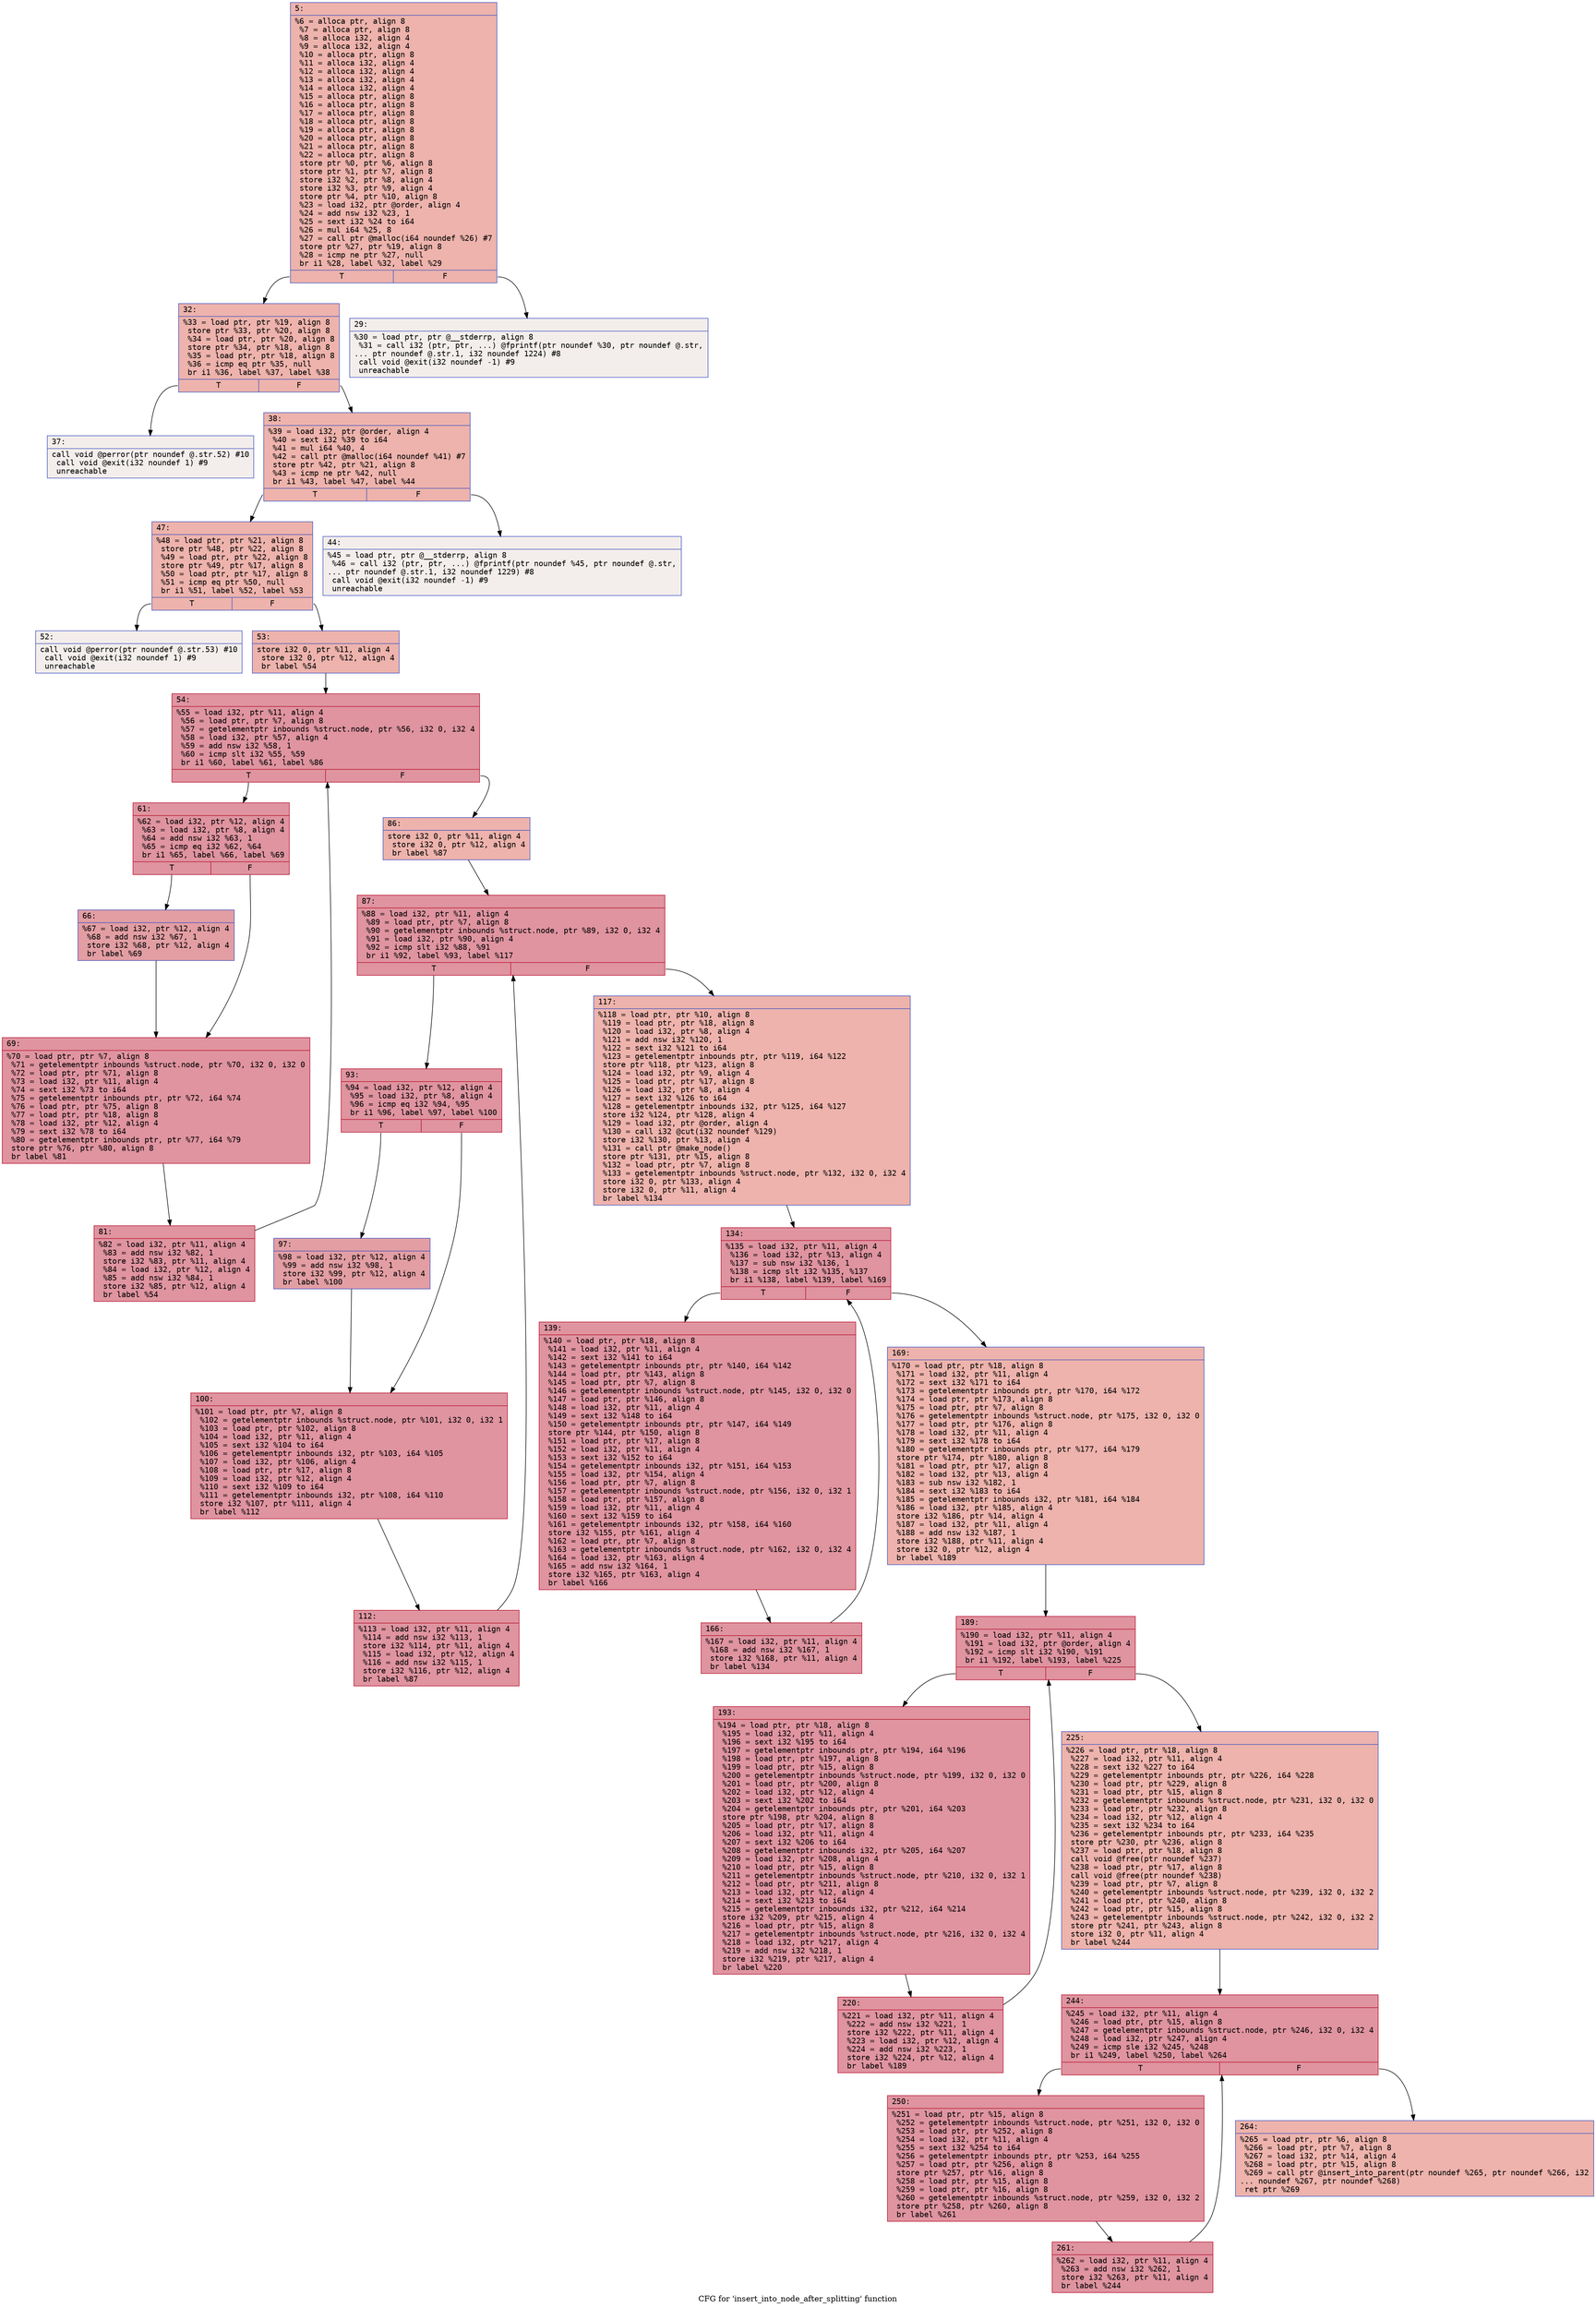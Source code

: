 digraph "CFG for 'insert_into_node_after_splitting' function" {
	label="CFG for 'insert_into_node_after_splitting' function";

	Node0x60000202aa30 [shape=record,color="#3d50c3ff", style=filled, fillcolor="#d6524470" fontname="Courier",label="{5:\l|  %6 = alloca ptr, align 8\l  %7 = alloca ptr, align 8\l  %8 = alloca i32, align 4\l  %9 = alloca i32, align 4\l  %10 = alloca ptr, align 8\l  %11 = alloca i32, align 4\l  %12 = alloca i32, align 4\l  %13 = alloca i32, align 4\l  %14 = alloca i32, align 4\l  %15 = alloca ptr, align 8\l  %16 = alloca ptr, align 8\l  %17 = alloca ptr, align 8\l  %18 = alloca ptr, align 8\l  %19 = alloca ptr, align 8\l  %20 = alloca ptr, align 8\l  %21 = alloca ptr, align 8\l  %22 = alloca ptr, align 8\l  store ptr %0, ptr %6, align 8\l  store ptr %1, ptr %7, align 8\l  store i32 %2, ptr %8, align 4\l  store i32 %3, ptr %9, align 4\l  store ptr %4, ptr %10, align 8\l  %23 = load i32, ptr @order, align 4\l  %24 = add nsw i32 %23, 1\l  %25 = sext i32 %24 to i64\l  %26 = mul i64 %25, 8\l  %27 = call ptr @malloc(i64 noundef %26) #7\l  store ptr %27, ptr %19, align 8\l  %28 = icmp ne ptr %27, null\l  br i1 %28, label %32, label %29\l|{<s0>T|<s1>F}}"];
	Node0x60000202aa30:s0 -> Node0x60000202aad0[tooltip="5 -> 32\nProbability 100.00%" ];
	Node0x60000202aa30:s1 -> Node0x60000202aa80[tooltip="5 -> 29\nProbability 0.00%" ];
	Node0x60000202aa80 [shape=record,color="#3d50c3ff", style=filled, fillcolor="#e5d8d170" fontname="Courier",label="{29:\l|  %30 = load ptr, ptr @__stderrp, align 8\l  %31 = call i32 (ptr, ptr, ...) @fprintf(ptr noundef %30, ptr noundef @.str,\l... ptr noundef @.str.1, i32 noundef 1224) #8\l  call void @exit(i32 noundef -1) #9\l  unreachable\l}"];
	Node0x60000202aad0 [shape=record,color="#3d50c3ff", style=filled, fillcolor="#d6524470" fontname="Courier",label="{32:\l|  %33 = load ptr, ptr %19, align 8\l  store ptr %33, ptr %20, align 8\l  %34 = load ptr, ptr %20, align 8\l  store ptr %34, ptr %18, align 8\l  %35 = load ptr, ptr %18, align 8\l  %36 = icmp eq ptr %35, null\l  br i1 %36, label %37, label %38\l|{<s0>T|<s1>F}}"];
	Node0x60000202aad0:s0 -> Node0x60000202ab20[tooltip="32 -> 37\nProbability 0.00%" ];
	Node0x60000202aad0:s1 -> Node0x60000202ab70[tooltip="32 -> 38\nProbability 100.00%" ];
	Node0x60000202ab20 [shape=record,color="#3d50c3ff", style=filled, fillcolor="#e5d8d170" fontname="Courier",label="{37:\l|  call void @perror(ptr noundef @.str.52) #10\l  call void @exit(i32 noundef 1) #9\l  unreachable\l}"];
	Node0x60000202ab70 [shape=record,color="#3d50c3ff", style=filled, fillcolor="#d6524470" fontname="Courier",label="{38:\l|  %39 = load i32, ptr @order, align 4\l  %40 = sext i32 %39 to i64\l  %41 = mul i64 %40, 4\l  %42 = call ptr @malloc(i64 noundef %41) #7\l  store ptr %42, ptr %21, align 8\l  %43 = icmp ne ptr %42, null\l  br i1 %43, label %47, label %44\l|{<s0>T|<s1>F}}"];
	Node0x60000202ab70:s0 -> Node0x60000202ac10[tooltip="38 -> 47\nProbability 100.00%" ];
	Node0x60000202ab70:s1 -> Node0x60000202abc0[tooltip="38 -> 44\nProbability 0.00%" ];
	Node0x60000202abc0 [shape=record,color="#3d50c3ff", style=filled, fillcolor="#e5d8d170" fontname="Courier",label="{44:\l|  %45 = load ptr, ptr @__stderrp, align 8\l  %46 = call i32 (ptr, ptr, ...) @fprintf(ptr noundef %45, ptr noundef @.str,\l... ptr noundef @.str.1, i32 noundef 1229) #8\l  call void @exit(i32 noundef -1) #9\l  unreachable\l}"];
	Node0x60000202ac10 [shape=record,color="#3d50c3ff", style=filled, fillcolor="#d6524470" fontname="Courier",label="{47:\l|  %48 = load ptr, ptr %21, align 8\l  store ptr %48, ptr %22, align 8\l  %49 = load ptr, ptr %22, align 8\l  store ptr %49, ptr %17, align 8\l  %50 = load ptr, ptr %17, align 8\l  %51 = icmp eq ptr %50, null\l  br i1 %51, label %52, label %53\l|{<s0>T|<s1>F}}"];
	Node0x60000202ac10:s0 -> Node0x60000202ac60[tooltip="47 -> 52\nProbability 0.00%" ];
	Node0x60000202ac10:s1 -> Node0x60000202acb0[tooltip="47 -> 53\nProbability 100.00%" ];
	Node0x60000202ac60 [shape=record,color="#3d50c3ff", style=filled, fillcolor="#e5d8d170" fontname="Courier",label="{52:\l|  call void @perror(ptr noundef @.str.53) #10\l  call void @exit(i32 noundef 1) #9\l  unreachable\l}"];
	Node0x60000202acb0 [shape=record,color="#3d50c3ff", style=filled, fillcolor="#d6524470" fontname="Courier",label="{53:\l|  store i32 0, ptr %11, align 4\l  store i32 0, ptr %12, align 4\l  br label %54\l}"];
	Node0x60000202acb0 -> Node0x60000202ad00[tooltip="53 -> 54\nProbability 100.00%" ];
	Node0x60000202ad00 [shape=record,color="#b70d28ff", style=filled, fillcolor="#b70d2870" fontname="Courier",label="{54:\l|  %55 = load i32, ptr %11, align 4\l  %56 = load ptr, ptr %7, align 8\l  %57 = getelementptr inbounds %struct.node, ptr %56, i32 0, i32 4\l  %58 = load i32, ptr %57, align 4\l  %59 = add nsw i32 %58, 1\l  %60 = icmp slt i32 %55, %59\l  br i1 %60, label %61, label %86\l|{<s0>T|<s1>F}}"];
	Node0x60000202ad00:s0 -> Node0x60000202ad50[tooltip="54 -> 61\nProbability 96.88%" ];
	Node0x60000202ad00:s1 -> Node0x60000202ae90[tooltip="54 -> 86\nProbability 3.12%" ];
	Node0x60000202ad50 [shape=record,color="#b70d28ff", style=filled, fillcolor="#b70d2870" fontname="Courier",label="{61:\l|  %62 = load i32, ptr %12, align 4\l  %63 = load i32, ptr %8, align 4\l  %64 = add nsw i32 %63, 1\l  %65 = icmp eq i32 %62, %64\l  br i1 %65, label %66, label %69\l|{<s0>T|<s1>F}}"];
	Node0x60000202ad50:s0 -> Node0x60000202ada0[tooltip="61 -> 66\nProbability 50.00%" ];
	Node0x60000202ad50:s1 -> Node0x60000202adf0[tooltip="61 -> 69\nProbability 50.00%" ];
	Node0x60000202ada0 [shape=record,color="#3d50c3ff", style=filled, fillcolor="#be242e70" fontname="Courier",label="{66:\l|  %67 = load i32, ptr %12, align 4\l  %68 = add nsw i32 %67, 1\l  store i32 %68, ptr %12, align 4\l  br label %69\l}"];
	Node0x60000202ada0 -> Node0x60000202adf0[tooltip="66 -> 69\nProbability 100.00%" ];
	Node0x60000202adf0 [shape=record,color="#b70d28ff", style=filled, fillcolor="#b70d2870" fontname="Courier",label="{69:\l|  %70 = load ptr, ptr %7, align 8\l  %71 = getelementptr inbounds %struct.node, ptr %70, i32 0, i32 0\l  %72 = load ptr, ptr %71, align 8\l  %73 = load i32, ptr %11, align 4\l  %74 = sext i32 %73 to i64\l  %75 = getelementptr inbounds ptr, ptr %72, i64 %74\l  %76 = load ptr, ptr %75, align 8\l  %77 = load ptr, ptr %18, align 8\l  %78 = load i32, ptr %12, align 4\l  %79 = sext i32 %78 to i64\l  %80 = getelementptr inbounds ptr, ptr %77, i64 %79\l  store ptr %76, ptr %80, align 8\l  br label %81\l}"];
	Node0x60000202adf0 -> Node0x60000202ae40[tooltip="69 -> 81\nProbability 100.00%" ];
	Node0x60000202ae40 [shape=record,color="#b70d28ff", style=filled, fillcolor="#b70d2870" fontname="Courier",label="{81:\l|  %82 = load i32, ptr %11, align 4\l  %83 = add nsw i32 %82, 1\l  store i32 %83, ptr %11, align 4\l  %84 = load i32, ptr %12, align 4\l  %85 = add nsw i32 %84, 1\l  store i32 %85, ptr %12, align 4\l  br label %54\l}"];
	Node0x60000202ae40 -> Node0x60000202ad00[tooltip="81 -> 54\nProbability 100.00%" ];
	Node0x60000202ae90 [shape=record,color="#3d50c3ff", style=filled, fillcolor="#d6524470" fontname="Courier",label="{86:\l|  store i32 0, ptr %11, align 4\l  store i32 0, ptr %12, align 4\l  br label %87\l}"];
	Node0x60000202ae90 -> Node0x60000202aee0[tooltip="86 -> 87\nProbability 100.00%" ];
	Node0x60000202aee0 [shape=record,color="#b70d28ff", style=filled, fillcolor="#b70d2870" fontname="Courier",label="{87:\l|  %88 = load i32, ptr %11, align 4\l  %89 = load ptr, ptr %7, align 8\l  %90 = getelementptr inbounds %struct.node, ptr %89, i32 0, i32 4\l  %91 = load i32, ptr %90, align 4\l  %92 = icmp slt i32 %88, %91\l  br i1 %92, label %93, label %117\l|{<s0>T|<s1>F}}"];
	Node0x60000202aee0:s0 -> Node0x60000202af30[tooltip="87 -> 93\nProbability 96.88%" ];
	Node0x60000202aee0:s1 -> Node0x60000202b070[tooltip="87 -> 117\nProbability 3.12%" ];
	Node0x60000202af30 [shape=record,color="#b70d28ff", style=filled, fillcolor="#b70d2870" fontname="Courier",label="{93:\l|  %94 = load i32, ptr %12, align 4\l  %95 = load i32, ptr %8, align 4\l  %96 = icmp eq i32 %94, %95\l  br i1 %96, label %97, label %100\l|{<s0>T|<s1>F}}"];
	Node0x60000202af30:s0 -> Node0x60000202af80[tooltip="93 -> 97\nProbability 50.00%" ];
	Node0x60000202af30:s1 -> Node0x60000202afd0[tooltip="93 -> 100\nProbability 50.00%" ];
	Node0x60000202af80 [shape=record,color="#3d50c3ff", style=filled, fillcolor="#be242e70" fontname="Courier",label="{97:\l|  %98 = load i32, ptr %12, align 4\l  %99 = add nsw i32 %98, 1\l  store i32 %99, ptr %12, align 4\l  br label %100\l}"];
	Node0x60000202af80 -> Node0x60000202afd0[tooltip="97 -> 100\nProbability 100.00%" ];
	Node0x60000202afd0 [shape=record,color="#b70d28ff", style=filled, fillcolor="#b70d2870" fontname="Courier",label="{100:\l|  %101 = load ptr, ptr %7, align 8\l  %102 = getelementptr inbounds %struct.node, ptr %101, i32 0, i32 1\l  %103 = load ptr, ptr %102, align 8\l  %104 = load i32, ptr %11, align 4\l  %105 = sext i32 %104 to i64\l  %106 = getelementptr inbounds i32, ptr %103, i64 %105\l  %107 = load i32, ptr %106, align 4\l  %108 = load ptr, ptr %17, align 8\l  %109 = load i32, ptr %12, align 4\l  %110 = sext i32 %109 to i64\l  %111 = getelementptr inbounds i32, ptr %108, i64 %110\l  store i32 %107, ptr %111, align 4\l  br label %112\l}"];
	Node0x60000202afd0 -> Node0x60000202b020[tooltip="100 -> 112\nProbability 100.00%" ];
	Node0x60000202b020 [shape=record,color="#b70d28ff", style=filled, fillcolor="#b70d2870" fontname="Courier",label="{112:\l|  %113 = load i32, ptr %11, align 4\l  %114 = add nsw i32 %113, 1\l  store i32 %114, ptr %11, align 4\l  %115 = load i32, ptr %12, align 4\l  %116 = add nsw i32 %115, 1\l  store i32 %116, ptr %12, align 4\l  br label %87\l}"];
	Node0x60000202b020 -> Node0x60000202aee0[tooltip="112 -> 87\nProbability 100.00%" ];
	Node0x60000202b070 [shape=record,color="#3d50c3ff", style=filled, fillcolor="#d6524470" fontname="Courier",label="{117:\l|  %118 = load ptr, ptr %10, align 8\l  %119 = load ptr, ptr %18, align 8\l  %120 = load i32, ptr %8, align 4\l  %121 = add nsw i32 %120, 1\l  %122 = sext i32 %121 to i64\l  %123 = getelementptr inbounds ptr, ptr %119, i64 %122\l  store ptr %118, ptr %123, align 8\l  %124 = load i32, ptr %9, align 4\l  %125 = load ptr, ptr %17, align 8\l  %126 = load i32, ptr %8, align 4\l  %127 = sext i32 %126 to i64\l  %128 = getelementptr inbounds i32, ptr %125, i64 %127\l  store i32 %124, ptr %128, align 4\l  %129 = load i32, ptr @order, align 4\l  %130 = call i32 @cut(i32 noundef %129)\l  store i32 %130, ptr %13, align 4\l  %131 = call ptr @make_node()\l  store ptr %131, ptr %15, align 8\l  %132 = load ptr, ptr %7, align 8\l  %133 = getelementptr inbounds %struct.node, ptr %132, i32 0, i32 4\l  store i32 0, ptr %133, align 4\l  store i32 0, ptr %11, align 4\l  br label %134\l}"];
	Node0x60000202b070 -> Node0x60000202b0c0[tooltip="117 -> 134\nProbability 100.00%" ];
	Node0x60000202b0c0 [shape=record,color="#b70d28ff", style=filled, fillcolor="#b70d2870" fontname="Courier",label="{134:\l|  %135 = load i32, ptr %11, align 4\l  %136 = load i32, ptr %13, align 4\l  %137 = sub nsw i32 %136, 1\l  %138 = icmp slt i32 %135, %137\l  br i1 %138, label %139, label %169\l|{<s0>T|<s1>F}}"];
	Node0x60000202b0c0:s0 -> Node0x60000202b110[tooltip="134 -> 139\nProbability 96.88%" ];
	Node0x60000202b0c0:s1 -> Node0x60000202b1b0[tooltip="134 -> 169\nProbability 3.12%" ];
	Node0x60000202b110 [shape=record,color="#b70d28ff", style=filled, fillcolor="#b70d2870" fontname="Courier",label="{139:\l|  %140 = load ptr, ptr %18, align 8\l  %141 = load i32, ptr %11, align 4\l  %142 = sext i32 %141 to i64\l  %143 = getelementptr inbounds ptr, ptr %140, i64 %142\l  %144 = load ptr, ptr %143, align 8\l  %145 = load ptr, ptr %7, align 8\l  %146 = getelementptr inbounds %struct.node, ptr %145, i32 0, i32 0\l  %147 = load ptr, ptr %146, align 8\l  %148 = load i32, ptr %11, align 4\l  %149 = sext i32 %148 to i64\l  %150 = getelementptr inbounds ptr, ptr %147, i64 %149\l  store ptr %144, ptr %150, align 8\l  %151 = load ptr, ptr %17, align 8\l  %152 = load i32, ptr %11, align 4\l  %153 = sext i32 %152 to i64\l  %154 = getelementptr inbounds i32, ptr %151, i64 %153\l  %155 = load i32, ptr %154, align 4\l  %156 = load ptr, ptr %7, align 8\l  %157 = getelementptr inbounds %struct.node, ptr %156, i32 0, i32 1\l  %158 = load ptr, ptr %157, align 8\l  %159 = load i32, ptr %11, align 4\l  %160 = sext i32 %159 to i64\l  %161 = getelementptr inbounds i32, ptr %158, i64 %160\l  store i32 %155, ptr %161, align 4\l  %162 = load ptr, ptr %7, align 8\l  %163 = getelementptr inbounds %struct.node, ptr %162, i32 0, i32 4\l  %164 = load i32, ptr %163, align 4\l  %165 = add nsw i32 %164, 1\l  store i32 %165, ptr %163, align 4\l  br label %166\l}"];
	Node0x60000202b110 -> Node0x60000202b160[tooltip="139 -> 166\nProbability 100.00%" ];
	Node0x60000202b160 [shape=record,color="#b70d28ff", style=filled, fillcolor="#b70d2870" fontname="Courier",label="{166:\l|  %167 = load i32, ptr %11, align 4\l  %168 = add nsw i32 %167, 1\l  store i32 %168, ptr %11, align 4\l  br label %134\l}"];
	Node0x60000202b160 -> Node0x60000202b0c0[tooltip="166 -> 134\nProbability 100.00%" ];
	Node0x60000202b1b0 [shape=record,color="#3d50c3ff", style=filled, fillcolor="#d6524470" fontname="Courier",label="{169:\l|  %170 = load ptr, ptr %18, align 8\l  %171 = load i32, ptr %11, align 4\l  %172 = sext i32 %171 to i64\l  %173 = getelementptr inbounds ptr, ptr %170, i64 %172\l  %174 = load ptr, ptr %173, align 8\l  %175 = load ptr, ptr %7, align 8\l  %176 = getelementptr inbounds %struct.node, ptr %175, i32 0, i32 0\l  %177 = load ptr, ptr %176, align 8\l  %178 = load i32, ptr %11, align 4\l  %179 = sext i32 %178 to i64\l  %180 = getelementptr inbounds ptr, ptr %177, i64 %179\l  store ptr %174, ptr %180, align 8\l  %181 = load ptr, ptr %17, align 8\l  %182 = load i32, ptr %13, align 4\l  %183 = sub nsw i32 %182, 1\l  %184 = sext i32 %183 to i64\l  %185 = getelementptr inbounds i32, ptr %181, i64 %184\l  %186 = load i32, ptr %185, align 4\l  store i32 %186, ptr %14, align 4\l  %187 = load i32, ptr %11, align 4\l  %188 = add nsw i32 %187, 1\l  store i32 %188, ptr %11, align 4\l  store i32 0, ptr %12, align 4\l  br label %189\l}"];
	Node0x60000202b1b0 -> Node0x60000202b200[tooltip="169 -> 189\nProbability 100.00%" ];
	Node0x60000202b200 [shape=record,color="#b70d28ff", style=filled, fillcolor="#b70d2870" fontname="Courier",label="{189:\l|  %190 = load i32, ptr %11, align 4\l  %191 = load i32, ptr @order, align 4\l  %192 = icmp slt i32 %190, %191\l  br i1 %192, label %193, label %225\l|{<s0>T|<s1>F}}"];
	Node0x60000202b200:s0 -> Node0x60000202b250[tooltip="189 -> 193\nProbability 96.88%" ];
	Node0x60000202b200:s1 -> Node0x60000202b2f0[tooltip="189 -> 225\nProbability 3.12%" ];
	Node0x60000202b250 [shape=record,color="#b70d28ff", style=filled, fillcolor="#b70d2870" fontname="Courier",label="{193:\l|  %194 = load ptr, ptr %18, align 8\l  %195 = load i32, ptr %11, align 4\l  %196 = sext i32 %195 to i64\l  %197 = getelementptr inbounds ptr, ptr %194, i64 %196\l  %198 = load ptr, ptr %197, align 8\l  %199 = load ptr, ptr %15, align 8\l  %200 = getelementptr inbounds %struct.node, ptr %199, i32 0, i32 0\l  %201 = load ptr, ptr %200, align 8\l  %202 = load i32, ptr %12, align 4\l  %203 = sext i32 %202 to i64\l  %204 = getelementptr inbounds ptr, ptr %201, i64 %203\l  store ptr %198, ptr %204, align 8\l  %205 = load ptr, ptr %17, align 8\l  %206 = load i32, ptr %11, align 4\l  %207 = sext i32 %206 to i64\l  %208 = getelementptr inbounds i32, ptr %205, i64 %207\l  %209 = load i32, ptr %208, align 4\l  %210 = load ptr, ptr %15, align 8\l  %211 = getelementptr inbounds %struct.node, ptr %210, i32 0, i32 1\l  %212 = load ptr, ptr %211, align 8\l  %213 = load i32, ptr %12, align 4\l  %214 = sext i32 %213 to i64\l  %215 = getelementptr inbounds i32, ptr %212, i64 %214\l  store i32 %209, ptr %215, align 4\l  %216 = load ptr, ptr %15, align 8\l  %217 = getelementptr inbounds %struct.node, ptr %216, i32 0, i32 4\l  %218 = load i32, ptr %217, align 4\l  %219 = add nsw i32 %218, 1\l  store i32 %219, ptr %217, align 4\l  br label %220\l}"];
	Node0x60000202b250 -> Node0x60000202b2a0[tooltip="193 -> 220\nProbability 100.00%" ];
	Node0x60000202b2a0 [shape=record,color="#b70d28ff", style=filled, fillcolor="#b70d2870" fontname="Courier",label="{220:\l|  %221 = load i32, ptr %11, align 4\l  %222 = add nsw i32 %221, 1\l  store i32 %222, ptr %11, align 4\l  %223 = load i32, ptr %12, align 4\l  %224 = add nsw i32 %223, 1\l  store i32 %224, ptr %12, align 4\l  br label %189\l}"];
	Node0x60000202b2a0 -> Node0x60000202b200[tooltip="220 -> 189\nProbability 100.00%" ];
	Node0x60000202b2f0 [shape=record,color="#3d50c3ff", style=filled, fillcolor="#d6524470" fontname="Courier",label="{225:\l|  %226 = load ptr, ptr %18, align 8\l  %227 = load i32, ptr %11, align 4\l  %228 = sext i32 %227 to i64\l  %229 = getelementptr inbounds ptr, ptr %226, i64 %228\l  %230 = load ptr, ptr %229, align 8\l  %231 = load ptr, ptr %15, align 8\l  %232 = getelementptr inbounds %struct.node, ptr %231, i32 0, i32 0\l  %233 = load ptr, ptr %232, align 8\l  %234 = load i32, ptr %12, align 4\l  %235 = sext i32 %234 to i64\l  %236 = getelementptr inbounds ptr, ptr %233, i64 %235\l  store ptr %230, ptr %236, align 8\l  %237 = load ptr, ptr %18, align 8\l  call void @free(ptr noundef %237)\l  %238 = load ptr, ptr %17, align 8\l  call void @free(ptr noundef %238)\l  %239 = load ptr, ptr %7, align 8\l  %240 = getelementptr inbounds %struct.node, ptr %239, i32 0, i32 2\l  %241 = load ptr, ptr %240, align 8\l  %242 = load ptr, ptr %15, align 8\l  %243 = getelementptr inbounds %struct.node, ptr %242, i32 0, i32 2\l  store ptr %241, ptr %243, align 8\l  store i32 0, ptr %11, align 4\l  br label %244\l}"];
	Node0x60000202b2f0 -> Node0x60000202b340[tooltip="225 -> 244\nProbability 100.00%" ];
	Node0x60000202b340 [shape=record,color="#b70d28ff", style=filled, fillcolor="#b70d2870" fontname="Courier",label="{244:\l|  %245 = load i32, ptr %11, align 4\l  %246 = load ptr, ptr %15, align 8\l  %247 = getelementptr inbounds %struct.node, ptr %246, i32 0, i32 4\l  %248 = load i32, ptr %247, align 4\l  %249 = icmp sle i32 %245, %248\l  br i1 %249, label %250, label %264\l|{<s0>T|<s1>F}}"];
	Node0x60000202b340:s0 -> Node0x60000202b390[tooltip="244 -> 250\nProbability 96.88%" ];
	Node0x60000202b340:s1 -> Node0x60000202b430[tooltip="244 -> 264\nProbability 3.12%" ];
	Node0x60000202b390 [shape=record,color="#b70d28ff", style=filled, fillcolor="#b70d2870" fontname="Courier",label="{250:\l|  %251 = load ptr, ptr %15, align 8\l  %252 = getelementptr inbounds %struct.node, ptr %251, i32 0, i32 0\l  %253 = load ptr, ptr %252, align 8\l  %254 = load i32, ptr %11, align 4\l  %255 = sext i32 %254 to i64\l  %256 = getelementptr inbounds ptr, ptr %253, i64 %255\l  %257 = load ptr, ptr %256, align 8\l  store ptr %257, ptr %16, align 8\l  %258 = load ptr, ptr %15, align 8\l  %259 = load ptr, ptr %16, align 8\l  %260 = getelementptr inbounds %struct.node, ptr %259, i32 0, i32 2\l  store ptr %258, ptr %260, align 8\l  br label %261\l}"];
	Node0x60000202b390 -> Node0x60000202b3e0[tooltip="250 -> 261\nProbability 100.00%" ];
	Node0x60000202b3e0 [shape=record,color="#b70d28ff", style=filled, fillcolor="#b70d2870" fontname="Courier",label="{261:\l|  %262 = load i32, ptr %11, align 4\l  %263 = add nsw i32 %262, 1\l  store i32 %263, ptr %11, align 4\l  br label %244\l}"];
	Node0x60000202b3e0 -> Node0x60000202b340[tooltip="261 -> 244\nProbability 100.00%" ];
	Node0x60000202b430 [shape=record,color="#3d50c3ff", style=filled, fillcolor="#d6524470" fontname="Courier",label="{264:\l|  %265 = load ptr, ptr %6, align 8\l  %266 = load ptr, ptr %7, align 8\l  %267 = load i32, ptr %14, align 4\l  %268 = load ptr, ptr %15, align 8\l  %269 = call ptr @insert_into_parent(ptr noundef %265, ptr noundef %266, i32\l... noundef %267, ptr noundef %268)\l  ret ptr %269\l}"];
}
